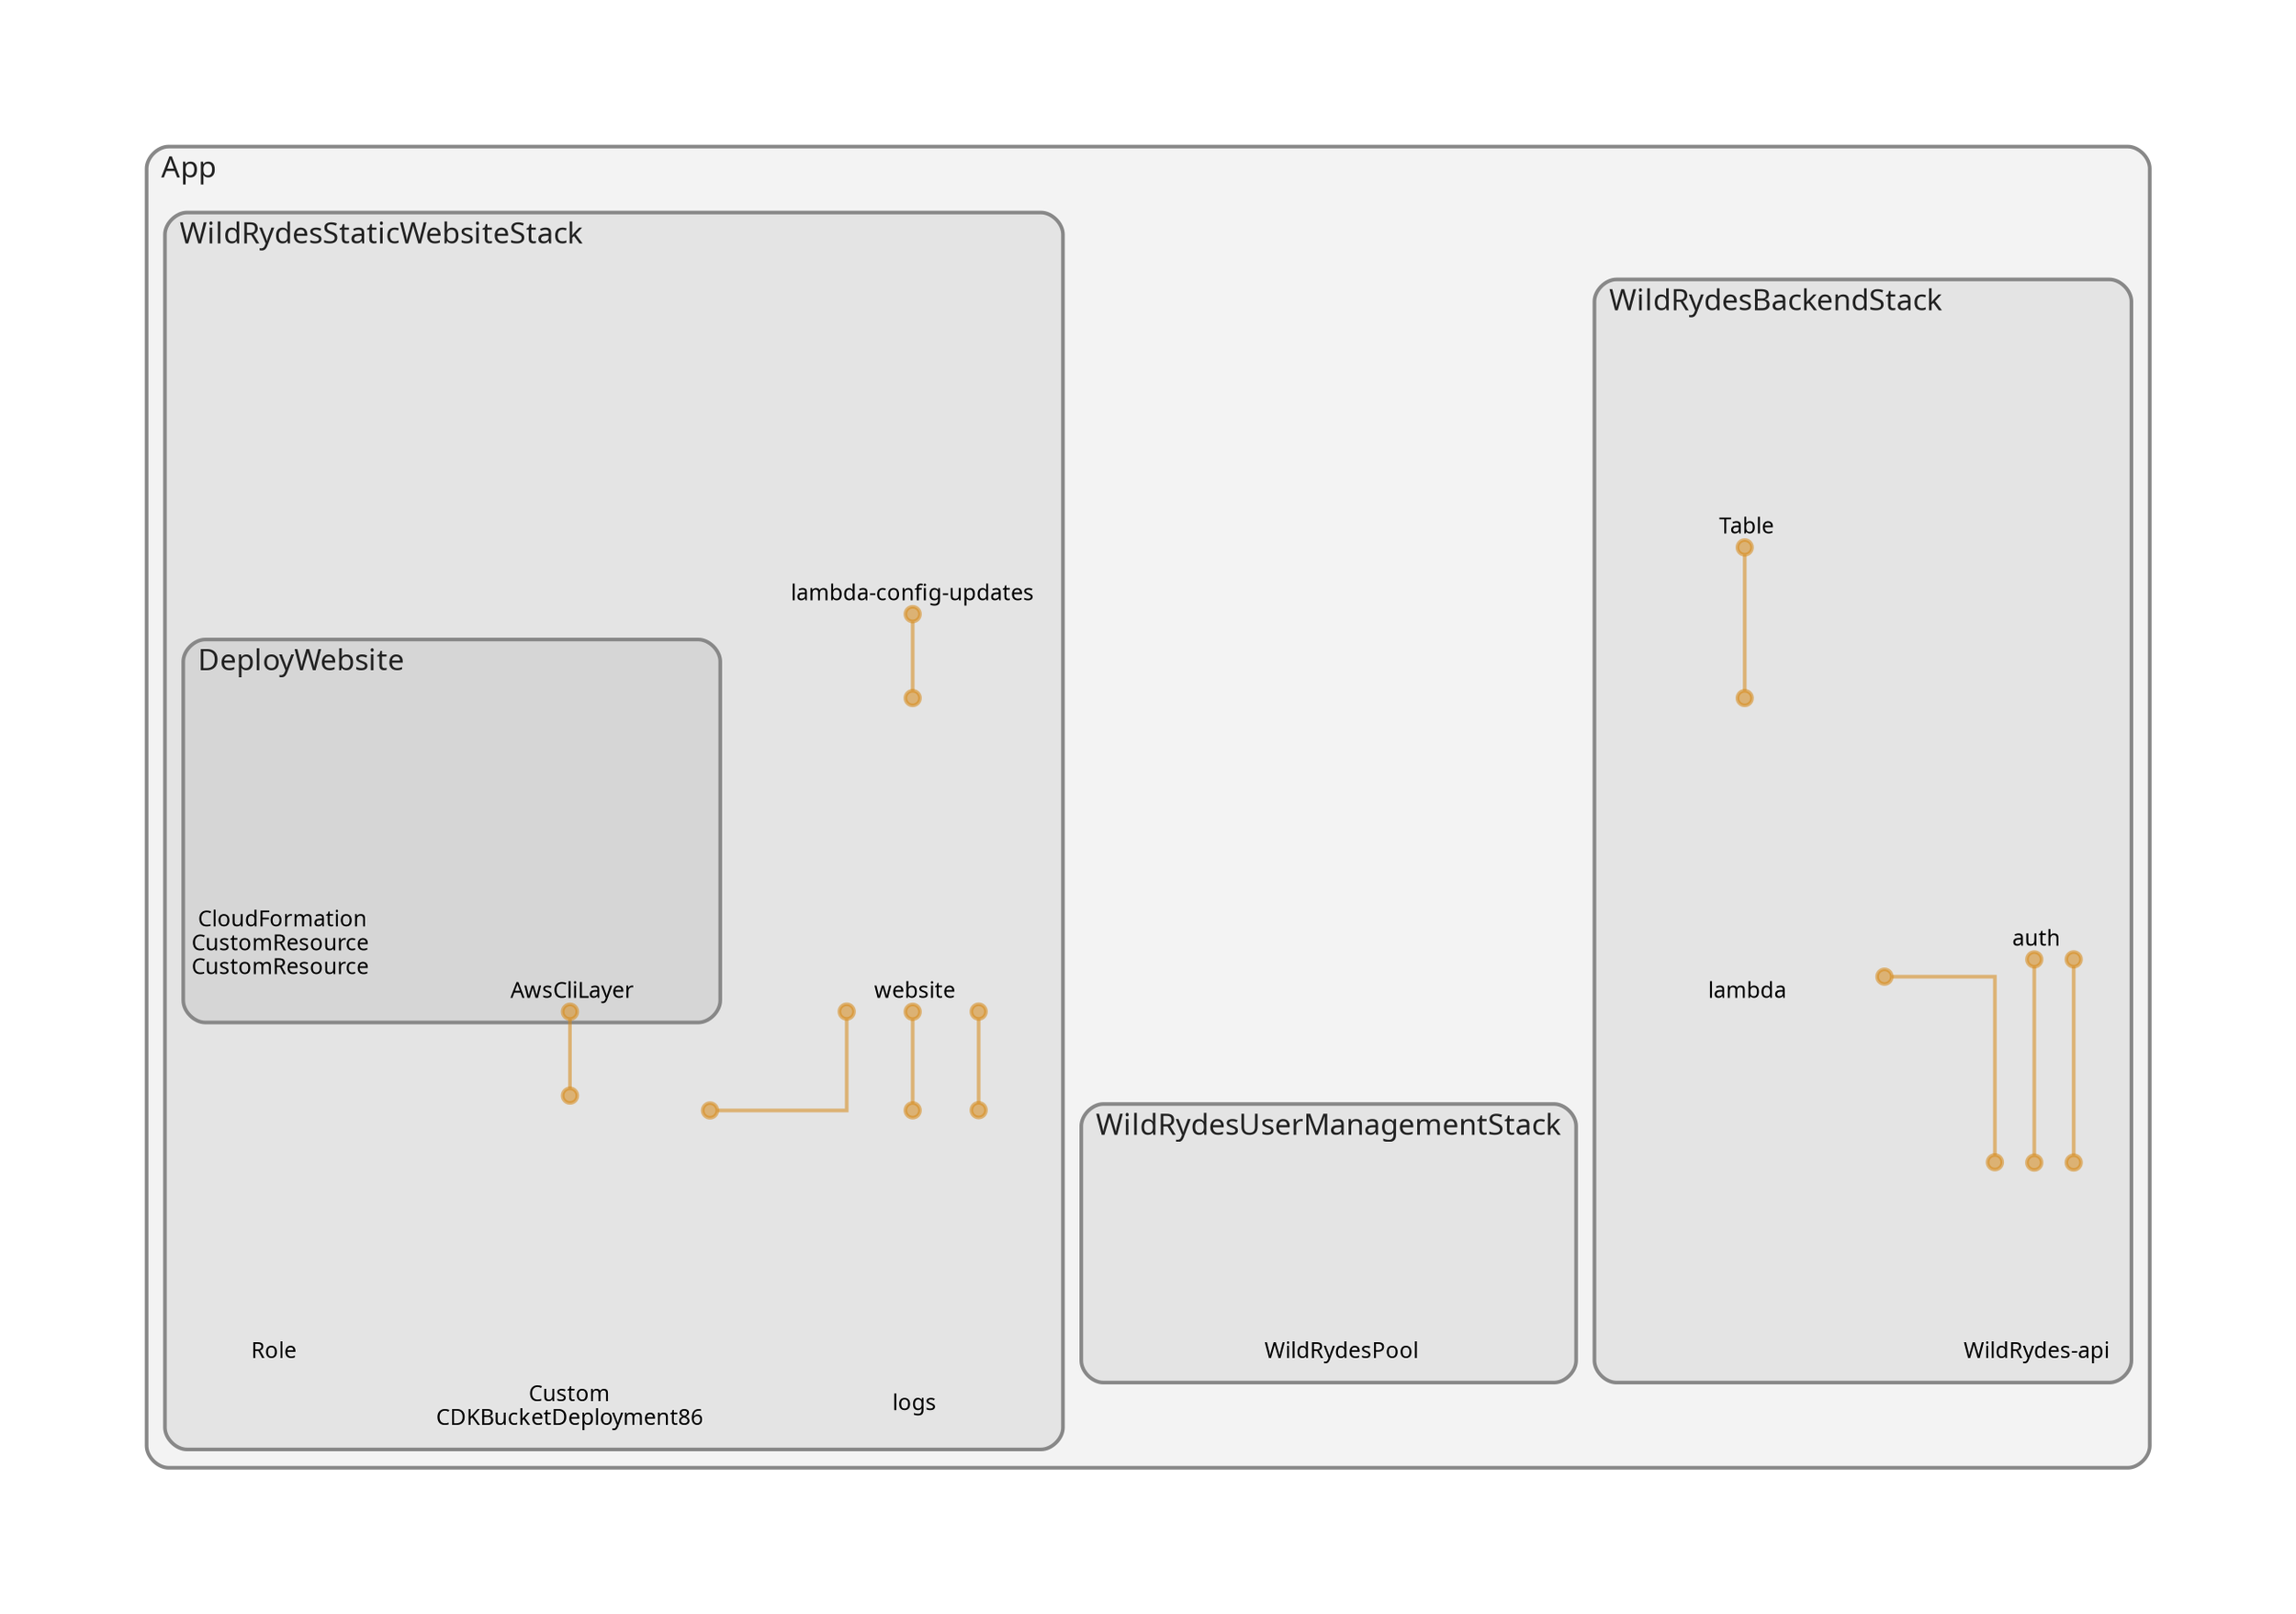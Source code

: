 digraph "Diagram" {
  splines = "ortho";
  pad = "1.0";
  nodesep = "0.60";
  ranksep = "0.75";
  fontname = "Sans-Serif";
  fontsize = "15";
  dpi = "200";
  rankdir = "BT";
  compound = "true";
  fontcolor = "#222222";
  edge [
    color = "#D5871488",
    penwidth = 2,
    arrowhead = "dot",
    arrowtail = "dot",
  ];
  node [
    shape = "box",
    style = "rounded",
    fixedsize = true,
    width = 1.7,
    height = 1.7,
    labelloc = "c",
    imagescale = true,
    fontname = "Sans-Serif",
    fontsize = 8,
    margin = 8,
  ];
  subgraph "App" {
    subgraph "cluster-SubGraph.App" {
      graph [
        label = "App",
        labelloc = "b",
        labeljust = "l",
        margin = "10",
        fontsize = "16",
        penwidth = "2",
        pencolor = "#888888",
        style = "filled,rounded",
        fillcolor = "#f3f3f3",
      ];
      subgraph "cluster-SubGraph.WildRydesUserManagementStack" {
        graph [
          label = "WildRydesUserManagementStack",
          labelloc = "b",
          labeljust = "l",
          margin = "10",
          fontsize = "16",
          penwidth = "2",
          pencolor = "#888888",
          style = "filled,rounded",
          fillcolor = "#e4e4e4",
        ];
        "WildRydesUserManagementStack/WildRydesPool" [
          label = " WildRydesPool",
          fontsize = 12,
          image = "/Users/tmohamad/Library/CloudStorage/OneDrive-SRIInternational/Documents/courses/Foothill-2024/AWS/project/wild-rydes/infra/node_modules/cdk-dia/icons/aws/Service/Arch_Security-Identity-Compliance/64/Arch_Amazon-Cognito_64.png",
          imagescale = "true",
          imagepos = "tc",
          penwidth = "0",
          shape = "node",
          fixedsize = "true",
          labelloc = "b",
          width = 1.2,
          height = 1.466,
        ];
      }
      subgraph "cluster-SubGraph.WildRydesBackendStack" {
        graph [
          label = "WildRydesBackendStack",
          labelloc = "b",
          labeljust = "l",
          margin = "10",
          fontsize = "16",
          penwidth = "2",
          pencolor = "#888888",
          style = "filled,rounded",
          fillcolor = "#e4e4e4",
        ];
        "WildRydesBackendStack/Table" [
          label = " Table",
          fontsize = 12,
          image = "/Users/tmohamad/Library/CloudStorage/OneDrive-SRIInternational/Documents/courses/Foothill-2024/AWS/project/wild-rydes/infra/node_modules/cdk-dia/icons/aws/Service/Arch_Database/64/Arch_Amazon-DynamoDB_64@5x.png",
          imagescale = "true",
          imagepos = "tc",
          penwidth = "0",
          shape = "node",
          fixedsize = "true",
          labelloc = "b",
          width = 1.2,
          height = 1.466,
        ];
        "WildRydesBackendStack/lambda" [
          label = " lambda",
          fontsize = 12,
          image = "/Users/tmohamad/Library/CloudStorage/OneDrive-SRIInternational/Documents/courses/Foothill-2024/AWS/project/wild-rydes/infra/node_modules/cdk-dia/icons/aws/Service/Arch_Compute/64/Arch_AWS-Lambda_64@5x.png",
          imagescale = "true",
          imagepos = "tc",
          penwidth = "0",
          shape = "node",
          fixedsize = "true",
          labelloc = "b",
          width = 2,
          height = 2.266,
        ];
        "WildRydesBackendStack/WildRydes-api" [
          label = " WildRydes-api",
          fontsize = 12,
          image = "/Users/tmohamad/Library/CloudStorage/OneDrive-SRIInternational/Documents/courses/Foothill-2024/AWS/project/wild-rydes/infra/node_modules/cdk-dia/icons/aws/Service/Arch_Networking-Content/64/Arch_Amazon-API-Gateway_64@5x.png",
          imagescale = "true",
          imagepos = "tc",
          penwidth = "0",
          shape = "node",
          fixedsize = "true",
          labelloc = "b",
          width = 1.2,
          height = 1.466,
        ];
        "WildRydesBackendStack/auth" [
          label = " auth",
          fontsize = 12,
          image = "/Users/tmohamad/Library/CloudStorage/OneDrive-SRIInternational/Documents/courses/Foothill-2024/AWS/project/wild-rydes/infra/node_modules/cdk-dia/icons/aws/Service/Arch_Networking-Content/64/Arch_Amazon-API-Gateway_64@5x.png",
          imagescale = "true",
          imagepos = "tc",
          penwidth = "0",
          shape = "node",
          fixedsize = "true",
          labelloc = "b",
          width = 1.2,
          height = 1.466,
        ];
      }
      subgraph "cluster-SubGraph.WildRydesStaticWebsiteStack" {
        graph [
          label = "WildRydesStaticWebsiteStack",
          labelloc = "b",
          labeljust = "l",
          margin = "10",
          fontsize = "16",
          penwidth = "2",
          pencolor = "#888888",
          style = "filled,rounded",
          fillcolor = "#e4e4e4",
        ];
        "WildRydesStaticWebsiteStack/logs" [
          label = " logs",
          fontsize = 12,
          image = "/Users/tmohamad/Library/CloudStorage/OneDrive-SRIInternational/Documents/courses/Foothill-2024/AWS/project/wild-rydes/infra/node_modules/cdk-dia/icons/aws/Service/Arch_Storage/64/Arch_Amazon-S3-Standard_64@5x.png",
          imagescale = "true",
          imagepos = "tc",
          penwidth = "0",
          shape = "node",
          fixedsize = "true",
          labelloc = "b",
          width = 2,
          height = 2.266,
        ];
        "WildRydesStaticWebsiteStack/website" [
          label = " website",
          fontsize = 12,
          image = "/Users/tmohamad/Library/CloudStorage/OneDrive-SRIInternational/Documents/courses/Foothill-2024/AWS/project/wild-rydes/infra/node_modules/cdk-dia/icons/aws/Service/Arch_Storage/64/Arch_Amazon-S3-Standard_64@5x.png",
          imagescale = "true",
          imagepos = "tc",
          penwidth = "0",
          shape = "node",
          fixedsize = "true",
          labelloc = "b",
          width = 2,
          height = 2.266,
        ];
        "WildRydesStaticWebsiteStack/Custom__CDKBucketDeployment8693BB64968944B69AAFB0CC9EB8756C" [
          label = " Custom \nCDKBucketDeployment86",
          fontsize = 12,
          image = "/Users/tmohamad/Library/CloudStorage/OneDrive-SRIInternational/Documents/courses/Foothill-2024/AWS/project/wild-rydes/infra/node_modules/cdk-dia/icons/aws/Service/Arch_Compute/64/Arch_AWS-Lambda_64@5x.png",
          imagescale = "true",
          imagepos = "tc",
          penwidth = "0",
          shape = "node",
          fixedsize = "true",
          labelloc = "b",
          width = 2,
          height = 2.4819999999999998,
        ];
        "WildRydesStaticWebsiteStack/lambda-config-updates" [
          label = "\nlambda-config-updates",
          fontsize = 12,
          image = "/Users/tmohamad/Library/CloudStorage/OneDrive-SRIInternational/Documents/courses/Foothill-2024/AWS/project/wild-rydes/infra/node_modules/cdk-dia/icons/aws/Service/Arch_Compute/64/Arch_AWS-Lambda_64@5x.png",
          imagescale = "true",
          imagepos = "tc",
          penwidth = "0",
          shape = "node",
          fixedsize = "true",
          labelloc = "b",
          width = 2,
          height = 2.4819999999999998,
        ];
        "WildRydesStaticWebsiteStack/BucketNotificationsHandler050a0587b7544547bf325f094a3db834/Role" [
          label = " Role",
          fontsize = 12,
          image = "/Users/tmohamad/Library/CloudStorage/OneDrive-SRIInternational/Documents/courses/Foothill-2024/AWS/project/wild-rydes/infra/node_modules/cdk-dia/icons/aws/Service/Arch_Security-Identity-Compliance/64/Arch_AWS-Identity-and-Access-Management_64@5x.png",
          imagescale = "true",
          imagepos = "tc",
          penwidth = "0",
          shape = "node",
          fixedsize = "true",
          labelloc = "b",
          width = 1.2,
          height = 1.466,
        ];
        subgraph "cluster-SubGraph.DeployWebsite" {
          graph [
            label = "DeployWebsite",
            labelloc = "b",
            labeljust = "l",
            margin = "10",
            fontsize = "16",
            penwidth = "2",
            pencolor = "#888888",
            style = "filled,rounded",
            fillcolor = "#d6d6d6",
          ];
          "WildRydesStaticWebsiteStack/DeployWebsite/AwsCliLayer" [
            label = " AwsCliLayer",
            fontsize = 12,
            image = "/Users/tmohamad/Library/CloudStorage/OneDrive-SRIInternational/Documents/courses/Foothill-2024/AWS/project/wild-rydes/infra/node_modules/cdk-dia/icons/aws/Service/Arch_Compute/64/Arch_AWS-Lambda_64@5x.png",
            imagescale = "true",
            imagepos = "tc",
            penwidth = "0",
            shape = "node",
            fixedsize = "true",
            labelloc = "b",
            width = 2,
            height = 2.266,
          ];
          "WildRydesStaticWebsiteStack/DeployWebsite/CustomResource" [
            label = " CloudFormation\nCustomResource\nCustomResource",
            fontsize = 12,
            image = "/Users/tmohamad/Library/CloudStorage/OneDrive-SRIInternational/Documents/courses/Foothill-2024/AWS/project/wild-rydes/infra/node_modules/cdk-dia/icons/aws/Service/Arch_Management-Governance/64/Arch_AWS-CloudFormation_64@5x.png",
            imagescale = "true",
            imagepos = "tc",
            penwidth = "0",
            shape = "node",
            fixedsize = "true",
            labelloc = "b",
            width = 1.2,
            height = 1.898,
          ];
        }
      }
    }
  }
  "WildRydesBackendStack/lambda" -> "WildRydesBackendStack/Table" [
    dir = "both",
  ];
  "WildRydesBackendStack/WildRydes-api" -> "WildRydesBackendStack/lambda" [
    dir = "both",
  ];
  "WildRydesBackendStack/WildRydes-api" -> "WildRydesBackendStack/auth" [
    dir = "both",
  ];
  "WildRydesBackendStack/auth" -> "WildRydesBackendStack/WildRydes-api" [
    dir = "both",
  ];
  "WildRydesStaticWebsiteStack/logs" -> "WildRydesStaticWebsiteStack/website" [
    dir = "both",
  ];
  "WildRydesStaticWebsiteStack/website" -> "WildRydesStaticWebsiteStack/logs" [
    dir = "both",
  ];
  "WildRydesStaticWebsiteStack/website" -> "WildRydesStaticWebsiteStack/lambda-config-updates" [
    dir = "both",
  ];
  "WildRydesStaticWebsiteStack/Custom__CDKBucketDeployment8693BB64968944B69AAFB0CC9EB8756C" -> "WildRydesStaticWebsiteStack/website" [
    dir = "both",
  ];
  "WildRydesStaticWebsiteStack/Custom__CDKBucketDeployment8693BB64968944B69AAFB0CC9EB8756C" -> "WildRydesStaticWebsiteStack/DeployWebsite/AwsCliLayer" [
    dir = "both",
  ];
}